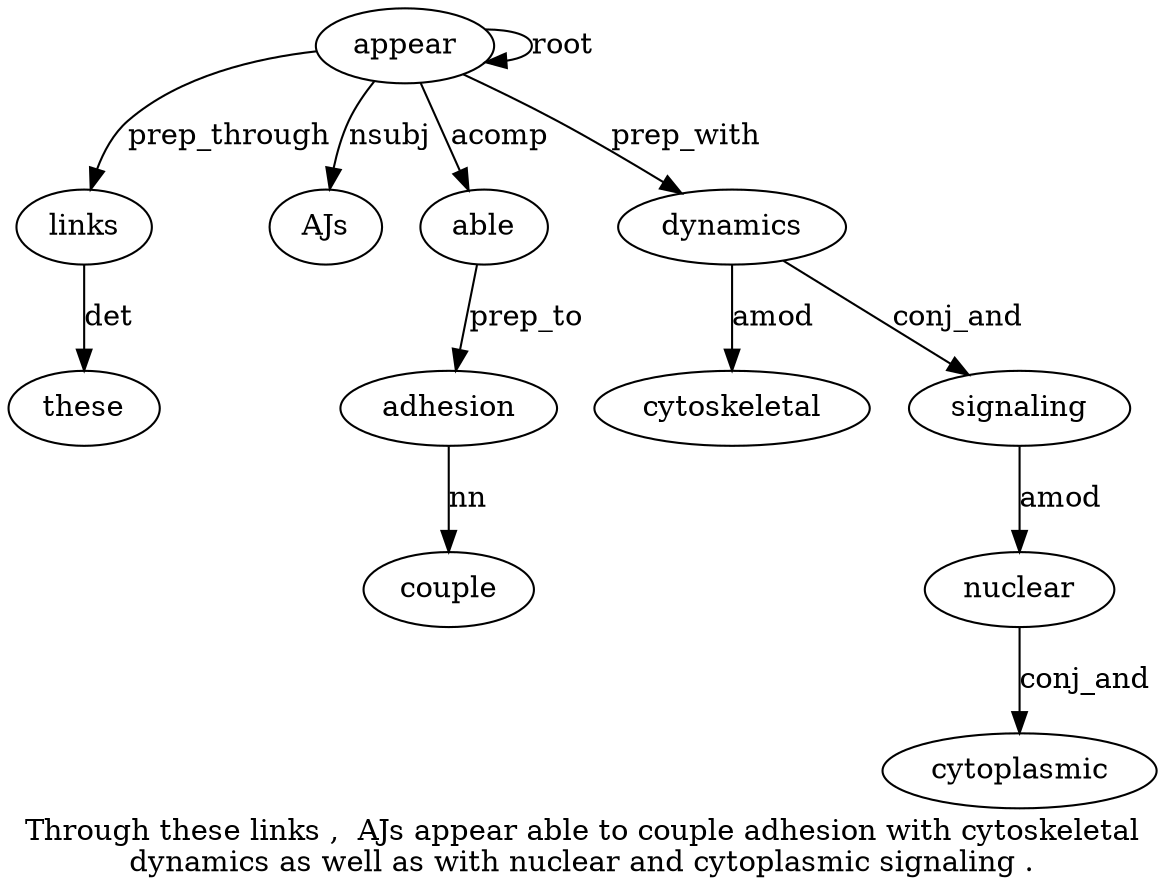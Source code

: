 digraph "Through these links ,  AJs appear able to couple adhesion with cytoskeletal dynamics as well as with nuclear and cytoplasmic signaling ." {
label="Through these links ,  AJs appear able to couple adhesion with cytoskeletal
dynamics as well as with nuclear and cytoplasmic signaling .";
links3 [style=filled, fillcolor=white, label=links];
these2 [style=filled, fillcolor=white, label=these];
links3 -> these2  [label=det];
appear6 [style=filled, fillcolor=white, label=appear];
appear6 -> links3  [label=prep_through];
AJs5 [style=filled, fillcolor=white, label=AJs];
appear6 -> AJs5  [label=nsubj];
appear6 -> appear6  [label=root];
able7 [style=filled, fillcolor=white, label=able];
appear6 -> able7  [label=acomp];
adhesion10 [style=filled, fillcolor=white, label=adhesion];
couple9 [style=filled, fillcolor=white, label=couple];
adhesion10 -> couple9  [label=nn];
able7 -> adhesion10  [label=prep_to];
dynamics13 [style=filled, fillcolor=white, label=dynamics];
cytoskeletal12 [style=filled, fillcolor=white, label=cytoskeletal];
dynamics13 -> cytoskeletal12  [label=amod];
appear6 -> dynamics13  [label=prep_with];
signaling21 [style=filled, fillcolor=white, label=signaling];
nuclear18 [style=filled, fillcolor=white, label=nuclear];
signaling21 -> nuclear18  [label=amod];
cytoplasmic20 [style=filled, fillcolor=white, label=cytoplasmic];
nuclear18 -> cytoplasmic20  [label=conj_and];
dynamics13 -> signaling21  [label=conj_and];
}
